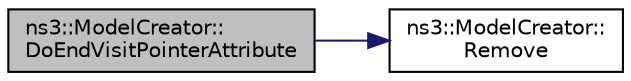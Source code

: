 digraph "ns3::ModelCreator::DoEndVisitPointerAttribute"
{
  edge [fontname="Helvetica",fontsize="10",labelfontname="Helvetica",labelfontsize="10"];
  node [fontname="Helvetica",fontsize="10",shape=record];
  rankdir="LR";
  Node1 [label="ns3::ModelCreator::\lDoEndVisitPointerAttribute",height=0.2,width=0.4,color="black", fillcolor="grey75", style="filled", fontcolor="black"];
  Node1 -> Node2 [color="midnightblue",fontsize="10",style="solid"];
  Node2 [label="ns3::ModelCreator::\lRemove",height=0.2,width=0.4,color="black", fillcolor="white", style="filled",URL="$d1/d93/classns3_1_1ModelCreator.html#a477935d959f801e57a58e0e2f773932d"];
}
